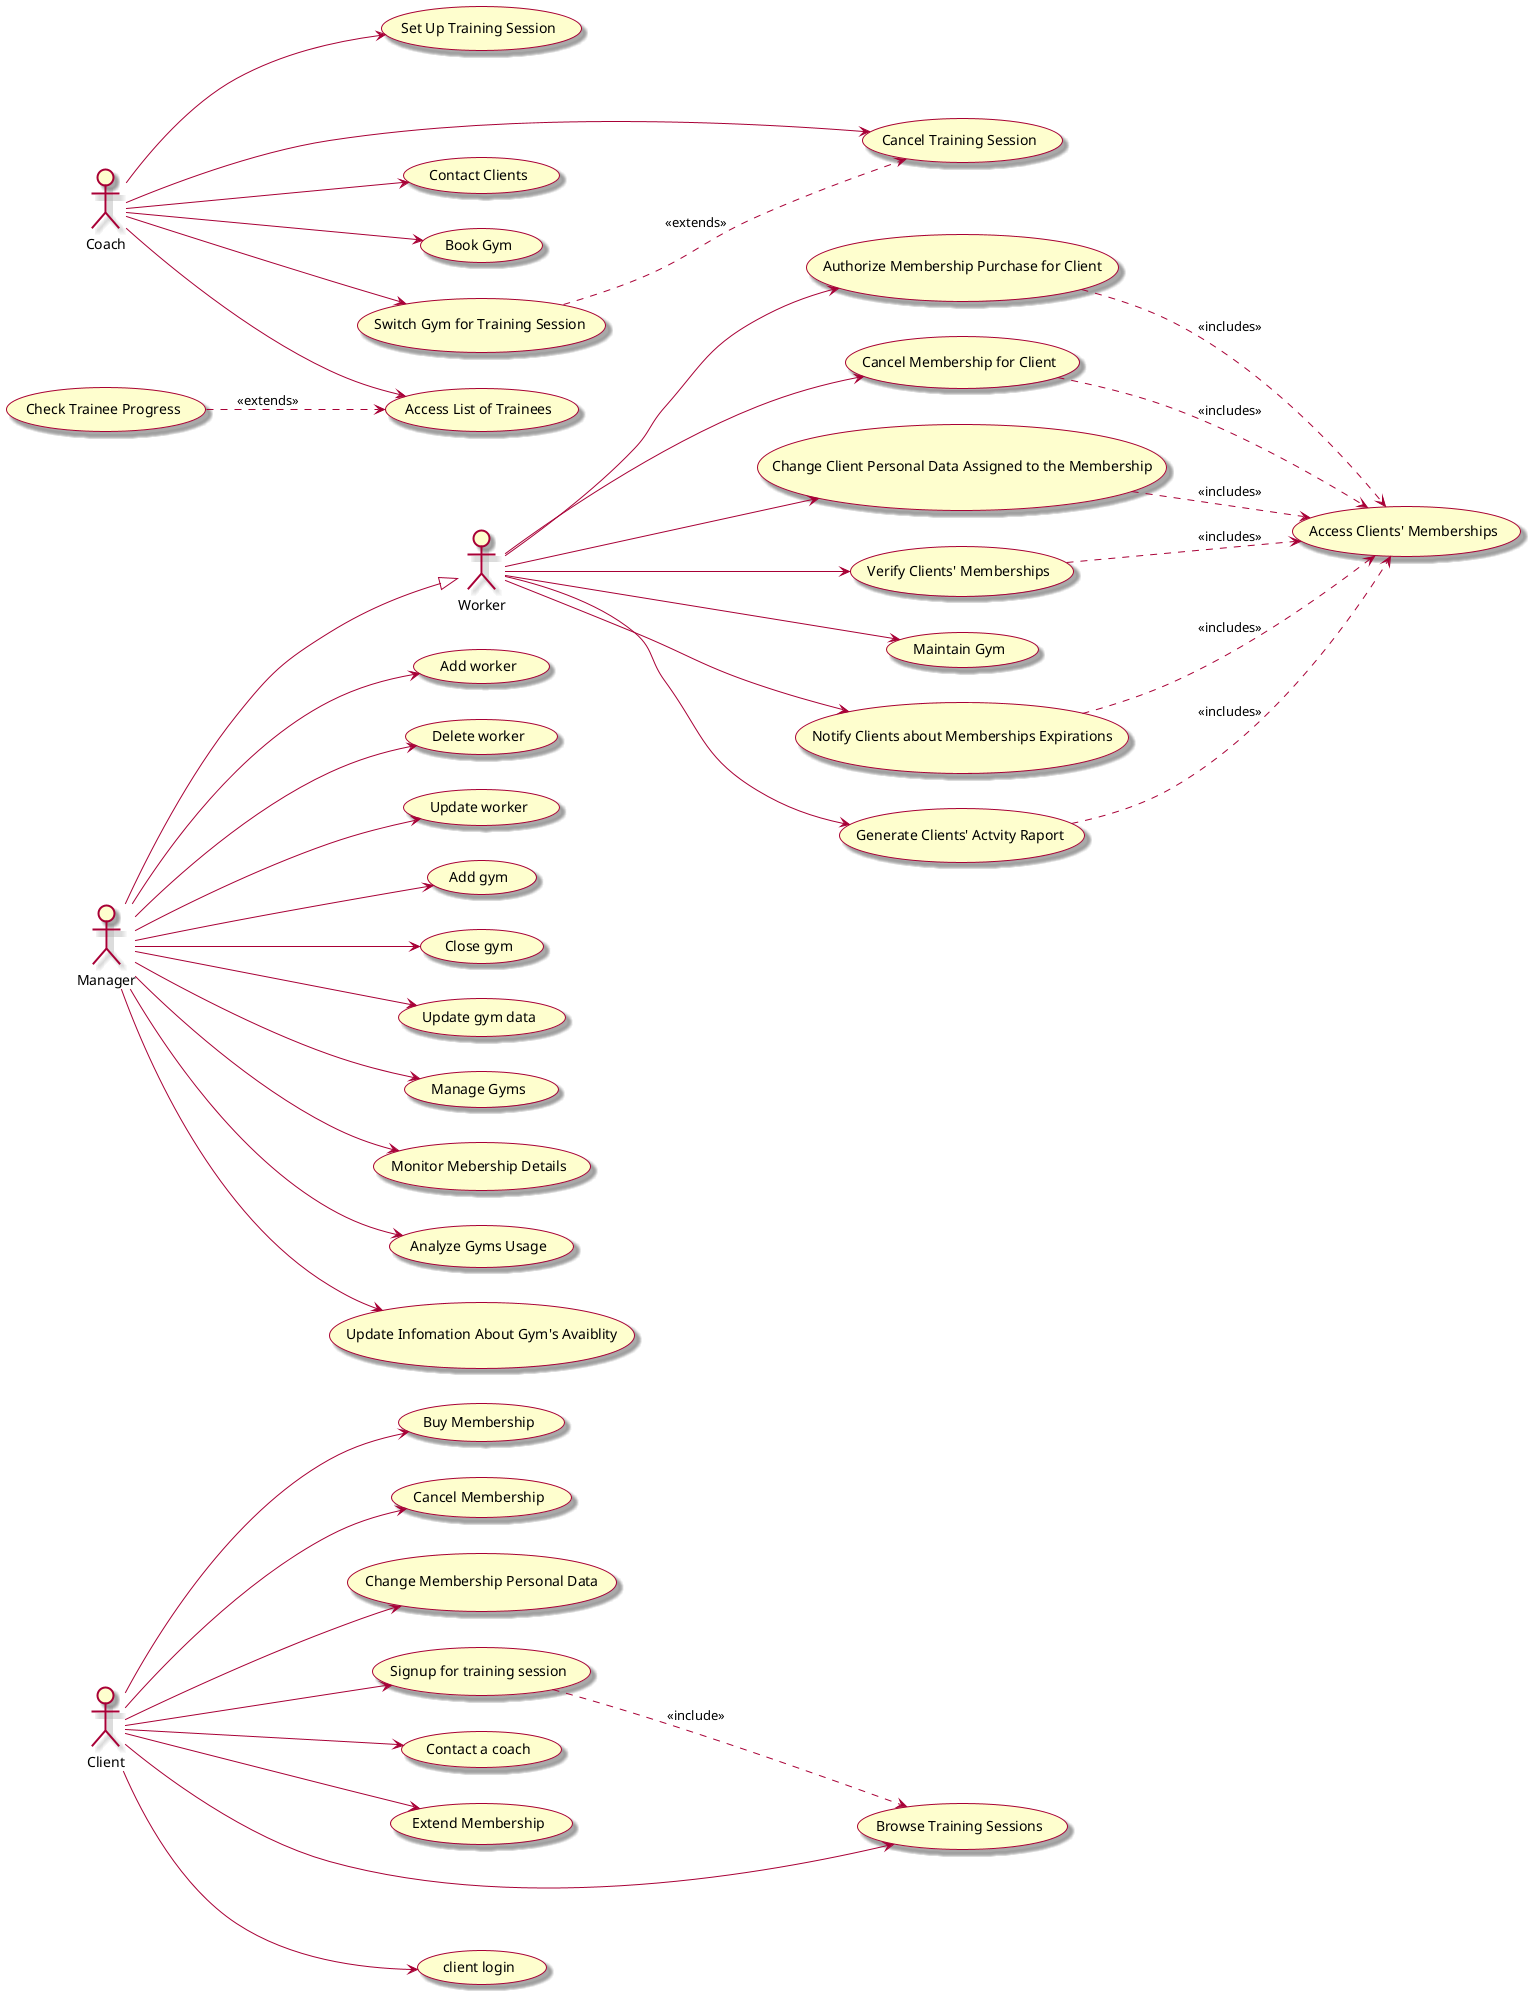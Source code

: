 
@startuml diagram

left to right direction
skin rose

actor Client as client
actor Manager as manager
actor Coach as coach
actor Worker as worker


'client
usecase "Buy Membership" as buyMembership
usecase "Cancel Membership" as cancelMembership
usecase "Change Membership Personal Data" as changePersonalData
usecase "Signup for training session" as signupTraining
usecase "Contact a coach" as contactCoach
usecase "Extend Membership" as ExtendSubcription
usecase "Browse Training Sessions" as BrowseTrainingSessions 
usecase "client login" as ClientLogin 

client --> BrowseTrainingSessions
client --> buyMembership
client --> cancelMembership
client --> changePersonalData
client --> ExtendSubcription
client --> ClientLogin

client -->  signupTraining
client --> contactCoach
signupTraining -.> BrowseTrainingSessions : <<include>>

'coach

usecase "Set Up Training Session" as setUpSession
usecase "Cancel Training Session" as cancelSession
usecase "Contact Clients" as contactClients
usecase "Book Gym" as BookGym
usecase "Switch Gym for Training Session" as SwitchGym
usecase "Access List of Trainees" as AccessTrainessList
usecase "Check Trainee Progress" as CheckTrainneProgress

coach --> setUpSession
coach --> cancelSession
coach --> BookGym
coach --> SwitchGym
coach --> AccessTrainessList
coach --> contactClients
CheckTrainneProgress -.> AccessTrainessList : <<extends>>

SwitchGym -.> cancelSession : <<extends>>

'worker
usecase "Access Clients' Memberships" as accessMembershipList
usecase "Authorize Membership Purchase for Client" as authorizePurchase
usecase "Cancel Membership for Client" as cancelClientMembership
usecase "Change Client Personal Data Assigned to the Membership" as changeClientData
usecase "Verify Clients' Memberships" as verifyMemberships
usecase "Maintain Gym" as maintainGym
usecase "Notify Clients about Memberships Expirations" as notifyClientsMebershipExpiration
usecase "Generate Clients' Actvity Raport" as generateClientActivityRaport  

worker --> maintainGym
worker --> authorizePurchase 
worker --> cancelClientMembership 
worker --> changeClientData 
worker --> verifyMemberships 
worker --> notifyClientsMebershipExpiration
worker --> generateClientActivityRaport

generateClientActivityRaport -.> accessMembershipList : <<includes>>
notifyClientsMebershipExpiration -.> accessMembershipList : <<includes>>
authorizePurchase -.> accessMembershipList : <<includes>>
cancelClientMembership -.> accessMembershipList : <<includes>>
changeClientData -.> accessMembershipList : <<includes>>
verifyMemberships -.> accessMembershipList : <<includes>>


'manager
manager --|> worker 

usecase "Add worker" as addWorker
usecase "Delete worker" as deleteWorker
usecase "Update worker" as updateWorker

usecase "Add gym" as addGym
usecase "Close gym" as closeGym
usecase "Update gym data" as updateGymData

usecase "Manage Gyms" as manageGyms

usecase "Monitor Mebership Details" as monitorMembershipDetails
usecase "Analyze Gyms Usage" as analyzeGymsUsage
usecase "Update Infomation About Gym's Avaiblity" as updateGymAvabilityInformation


manager --> addGym
manager --> closeGym
manager --> updateGymData

manager --> addWorker
manager --> deleteWorker
manager --> updateWorker

manager --> manageGyms
manager --> analyzeGymsUsage
manager --> monitorMembershipDetails
manager --> updateGymAvabilityInformation

@enduml



